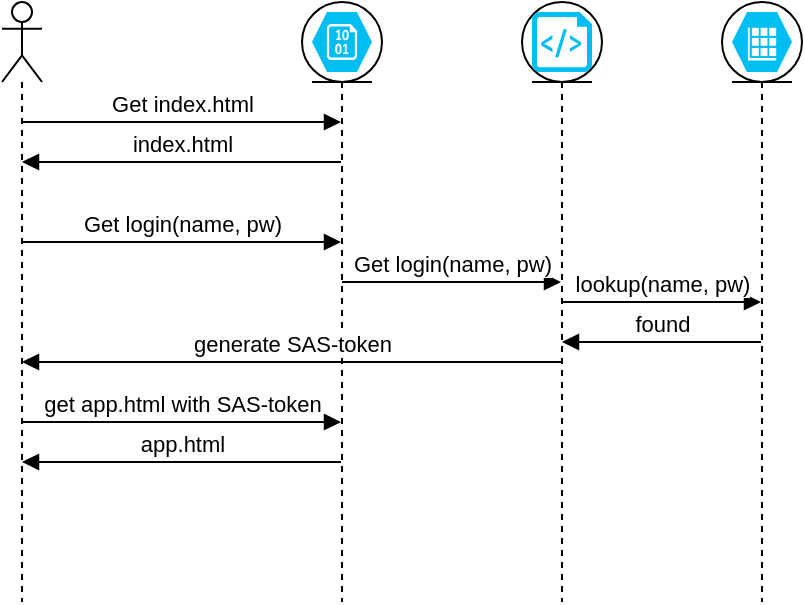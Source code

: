 <mxfile version="13.0.3" type="device"><diagram id="rxPzJTYG-TQfxRHUv0Ai" name="Page-1"><mxGraphModel dx="1086" dy="806" grid="1" gridSize="10" guides="1" tooltips="1" connect="1" arrows="1" fold="1" page="1" pageScale="1" pageWidth="1100" pageHeight="850" math="0" shadow="0"><root><mxCell id="0"/><mxCell id="1" parent="0"/><mxCell id="f1farAAGosj84TqDY9l4-32" value="" style="shape=umlLifeline;participant=umlEntity;perimeter=lifelinePerimeter;whiteSpace=wrap;html=1;container=1;collapsible=0;recursiveResize=0;verticalAlign=top;spacingTop=36;labelBackgroundColor=#ffffff;outlineConnect=0;" vertex="1" parent="1"><mxGeometry x="200" y="40" width="40" height="300" as="geometry"/></mxCell><mxCell id="f1farAAGosj84TqDY9l4-45" value="" style="verticalLabelPosition=bottom;html=1;verticalAlign=top;align=center;strokeColor=none;fillColor=#00BEF2;shape=mxgraph.azure.storage_blob;" vertex="1" parent="f1farAAGosj84TqDY9l4-32"><mxGeometry x="5" y="5" width="30" height="30" as="geometry"/></mxCell><mxCell id="f1farAAGosj84TqDY9l4-33" value="" style="shape=umlLifeline;participant=umlActor;perimeter=lifelinePerimeter;whiteSpace=wrap;html=1;container=1;collapsible=0;recursiveResize=0;verticalAlign=top;spacingTop=36;labelBackgroundColor=#ffffff;outlineConnect=0;" vertex="1" parent="1"><mxGeometry x="50" y="40" width="20" height="300" as="geometry"/></mxCell><mxCell id="f1farAAGosj84TqDY9l4-34" value="Get index.html" style="html=1;verticalAlign=bottom;endArrow=block;" edge="1" parent="1" source="f1farAAGosj84TqDY9l4-33" target="f1farAAGosj84TqDY9l4-32"><mxGeometry width="80" relative="1" as="geometry"><mxPoint x="420" y="80" as="sourcePoint"/><mxPoint x="500" y="80" as="targetPoint"/><Array as="points"><mxPoint x="90" y="100"/></Array></mxGeometry></mxCell><mxCell id="f1farAAGosj84TqDY9l4-46" value="index.html" style="html=1;verticalAlign=bottom;endArrow=block;" edge="1" parent="1" source="f1farAAGosj84TqDY9l4-32" target="f1farAAGosj84TqDY9l4-33"><mxGeometry width="80" relative="1" as="geometry"><mxPoint x="209.5" y="200" as="sourcePoint"/><mxPoint x="69.81" y="200" as="targetPoint"/><Array as="points"><mxPoint x="90" y="120"/></Array></mxGeometry></mxCell><mxCell id="f1farAAGosj84TqDY9l4-47" value="Get login(name, pw)" style="html=1;verticalAlign=bottom;endArrow=block;" edge="1" parent="1" target="f1farAAGosj84TqDY9l4-32"><mxGeometry width="80" relative="1" as="geometry"><mxPoint x="60.0" y="160" as="sourcePoint"/><mxPoint x="199.69" y="160" as="targetPoint"/><Array as="points"><mxPoint x="90.19" y="160"/></Array></mxGeometry></mxCell><mxCell id="f1farAAGosj84TqDY9l4-49" value="" style="shape=umlLifeline;participant=umlEntity;perimeter=lifelinePerimeter;whiteSpace=wrap;html=1;container=1;collapsible=0;recursiveResize=0;verticalAlign=top;spacingTop=36;labelBackgroundColor=#ffffff;outlineConnect=0;" vertex="1" parent="1"><mxGeometry x="310" y="40" width="40" height="300" as="geometry"/></mxCell><mxCell id="f1farAAGosj84TqDY9l4-48" value="" style="verticalLabelPosition=bottom;html=1;verticalAlign=top;align=center;strokeColor=none;fillColor=#00BEF2;shape=mxgraph.azure.script_file;pointerEvents=1;" vertex="1" parent="f1farAAGosj84TqDY9l4-49"><mxGeometry x="5" y="5" width="30" height="30" as="geometry"/></mxCell><mxCell id="f1farAAGosj84TqDY9l4-51" value="Get login(name, pw)" style="html=1;verticalAlign=bottom;endArrow=block;" edge="1" parent="1" target="f1farAAGosj84TqDY9l4-49"><mxGeometry width="80" relative="1" as="geometry"><mxPoint x="220.0" y="180" as="sourcePoint"/><mxPoint x="320" y="180" as="targetPoint"/><Array as="points"><mxPoint x="250.19" y="180"/></Array><mxPoint as="offset"/></mxGeometry></mxCell><mxCell id="f1farAAGosj84TqDY9l4-52" value="" style="shape=umlLifeline;participant=umlEntity;perimeter=lifelinePerimeter;whiteSpace=wrap;html=1;container=1;collapsible=0;recursiveResize=0;verticalAlign=top;spacingTop=36;labelBackgroundColor=#ffffff;outlineConnect=0;" vertex="1" parent="1"><mxGeometry x="410" y="40" width="40" height="300" as="geometry"/></mxCell><mxCell id="f1farAAGosj84TqDY9l4-17" value="" style="verticalLabelPosition=bottom;html=1;verticalAlign=top;align=center;strokeColor=none;fillColor=#00BEF2;shape=mxgraph.azure.storage_table;" vertex="1" parent="f1farAAGosj84TqDY9l4-52"><mxGeometry x="5" y="5" width="30" height="30" as="geometry"/></mxCell><mxCell id="f1farAAGosj84TqDY9l4-56" value="lookup(name, pw)" style="html=1;verticalAlign=bottom;endArrow=block;" edge="1" parent="1" source="f1farAAGosj84TqDY9l4-49" target="f1farAAGosj84TqDY9l4-52"><mxGeometry width="80" relative="1" as="geometry"><mxPoint x="570" y="189.66" as="sourcePoint"/><mxPoint x="670" y="189.66" as="targetPoint"/><mxPoint as="offset"/></mxGeometry></mxCell><mxCell id="f1farAAGosj84TqDY9l4-57" value="found" style="html=1;verticalAlign=bottom;endArrow=block;" edge="1" parent="1" source="f1farAAGosj84TqDY9l4-52" target="f1farAAGosj84TqDY9l4-49"><mxGeometry width="80" relative="1" as="geometry"><mxPoint x="410" y="60" as="sourcePoint"/><mxPoint x="490" y="60" as="targetPoint"/><Array as="points"><mxPoint x="360" y="210"/></Array></mxGeometry></mxCell><mxCell id="f1farAAGosj84TqDY9l4-58" value="generate SAS-token" style="html=1;verticalAlign=bottom;endArrow=block;" edge="1" parent="1" source="f1farAAGosj84TqDY9l4-49" target="f1farAAGosj84TqDY9l4-33"><mxGeometry width="80" relative="1" as="geometry"><mxPoint x="409.5" y="220" as="sourcePoint"/><mxPoint x="230" y="230" as="targetPoint"/><Array as="points"><mxPoint x="230" y="220"/></Array></mxGeometry></mxCell><mxCell id="f1farAAGosj84TqDY9l4-59" value="get app.html with SAS-token" style="html=1;verticalAlign=bottom;endArrow=block;" edge="1" parent="1" source="f1farAAGosj84TqDY9l4-33" target="f1farAAGosj84TqDY9l4-32"><mxGeometry width="80" relative="1" as="geometry"><mxPoint x="80" y="260" as="sourcePoint"/><mxPoint x="160" y="260" as="targetPoint"/><Array as="points"><mxPoint x="90" y="250"/></Array></mxGeometry></mxCell><mxCell id="f1farAAGosj84TqDY9l4-60" value="app.html" style="html=1;verticalAlign=bottom;endArrow=block;" edge="1" parent="1" source="f1farAAGosj84TqDY9l4-32" target="f1farAAGosj84TqDY9l4-33"><mxGeometry width="80" relative="1" as="geometry"><mxPoint x="229.69" y="280" as="sourcePoint"/><mxPoint x="70.0" y="280" as="targetPoint"/><Array as="points"><mxPoint x="110" y="270"/></Array></mxGeometry></mxCell></root></mxGraphModel></diagram></mxfile>